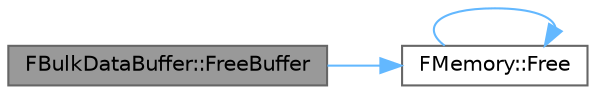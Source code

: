 digraph "FBulkDataBuffer::FreeBuffer"
{
 // INTERACTIVE_SVG=YES
 // LATEX_PDF_SIZE
  bgcolor="transparent";
  edge [fontname=Helvetica,fontsize=10,labelfontname=Helvetica,labelfontsize=10];
  node [fontname=Helvetica,fontsize=10,shape=box,height=0.2,width=0.4];
  rankdir="LR";
  Node1 [id="Node000001",label="FBulkDataBuffer::FreeBuffer",height=0.2,width=0.4,color="gray40", fillcolor="grey60", style="filled", fontcolor="black",tooltip=" "];
  Node1 -> Node2 [id="edge1_Node000001_Node000002",color="steelblue1",style="solid",tooltip=" "];
  Node2 [id="Node000002",label="FMemory::Free",height=0.2,width=0.4,color="grey40", fillcolor="white", style="filled",URL="$de/d4a/structFMemory.html#a2038d15a19280efc5f451d6239ad2cb5",tooltip=" "];
  Node2 -> Node2 [id="edge2_Node000002_Node000002",color="steelblue1",style="solid",tooltip=" "];
}
